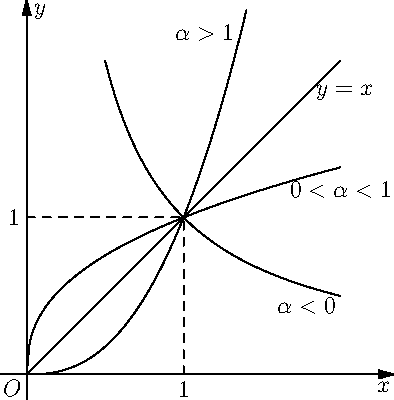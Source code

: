 size(200);
import graph;
real f(real x){return x^(1/0.4);}
guide f=graph(f,0,1.4);
real g(real x){return x^0.4;}
guide g=graph(g,0,2);
real h(real x){return 1/x;}
guide h=graph(h,0.5,2);

draw(Label("$\alpha >1$",position=Relative(0.95),align=W),f);
draw(Label("$0<\alpha<1$",position=EndPoint,align=2S),g);
draw(Label("$\alpha<0$",position=Relative(0.9),align=1.5S),h);
draw(Label("$y=x$",position=Relative(0.9),align=E),(0,0)--(2,2));
draw((1,0)--(1,1)--(0,1),dashed);

label("$1$",1,S);
label("$1$",(0,1),W);
label("$O$",(0,0),SW);
xaxis("$x$",Arrow());
yaxis(Label("$y$",align=E),Arrow());
